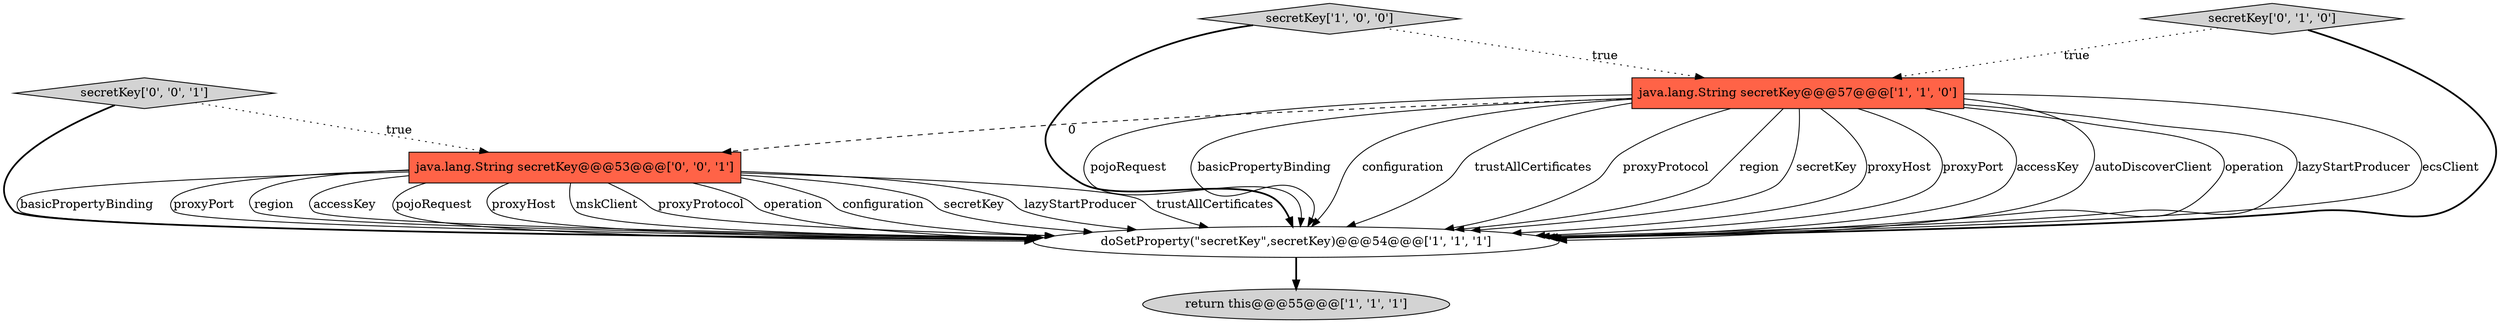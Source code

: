 digraph {
0 [style = filled, label = "doSetProperty(\"secretKey\",secretKey)@@@54@@@['1', '1', '1']", fillcolor = white, shape = ellipse image = "AAA0AAABBB1BBB"];
5 [style = filled, label = "java.lang.String secretKey@@@53@@@['0', '0', '1']", fillcolor = tomato, shape = box image = "AAA0AAABBB3BBB"];
2 [style = filled, label = "secretKey['1', '0', '0']", fillcolor = lightgray, shape = diamond image = "AAA0AAABBB1BBB"];
6 [style = filled, label = "secretKey['0', '0', '1']", fillcolor = lightgray, shape = diamond image = "AAA0AAABBB3BBB"];
4 [style = filled, label = "secretKey['0', '1', '0']", fillcolor = lightgray, shape = diamond image = "AAA0AAABBB2BBB"];
3 [style = filled, label = "java.lang.String secretKey@@@57@@@['1', '1', '0']", fillcolor = tomato, shape = box image = "AAA0AAABBB1BBB"];
1 [style = filled, label = "return this@@@55@@@['1', '1', '1']", fillcolor = lightgray, shape = ellipse image = "AAA0AAABBB1BBB"];
2->3 [style = dotted, label="true"];
3->5 [style = dashed, label="0"];
5->0 [style = solid, label="basicPropertyBinding"];
3->0 [style = solid, label="pojoRequest"];
3->0 [style = solid, label="basicPropertyBinding"];
5->0 [style = solid, label="proxyPort"];
3->0 [style = solid, label="configuration"];
3->0 [style = solid, label="trustAllCertificates"];
3->0 [style = solid, label="proxyProtocol"];
5->0 [style = solid, label="region"];
3->0 [style = solid, label="region"];
5->0 [style = solid, label="accessKey"];
5->0 [style = solid, label="pojoRequest"];
5->0 [style = solid, label="proxyHost"];
5->0 [style = solid, label="mskClient"];
6->0 [style = bold, label=""];
5->0 [style = solid, label="proxyProtocol"];
3->0 [style = solid, label="secretKey"];
3->0 [style = solid, label="proxyHost"];
4->0 [style = bold, label=""];
3->0 [style = solid, label="proxyPort"];
5->0 [style = solid, label="operation"];
2->0 [style = bold, label=""];
4->3 [style = dotted, label="true"];
3->0 [style = solid, label="accessKey"];
5->0 [style = solid, label="configuration"];
0->1 [style = bold, label=""];
5->0 [style = solid, label="secretKey"];
5->0 [style = solid, label="lazyStartProducer"];
3->0 [style = solid, label="autoDiscoverClient"];
3->0 [style = solid, label="operation"];
3->0 [style = solid, label="lazyStartProducer"];
3->0 [style = solid, label="ecsClient"];
6->5 [style = dotted, label="true"];
5->0 [style = solid, label="trustAllCertificates"];
}
